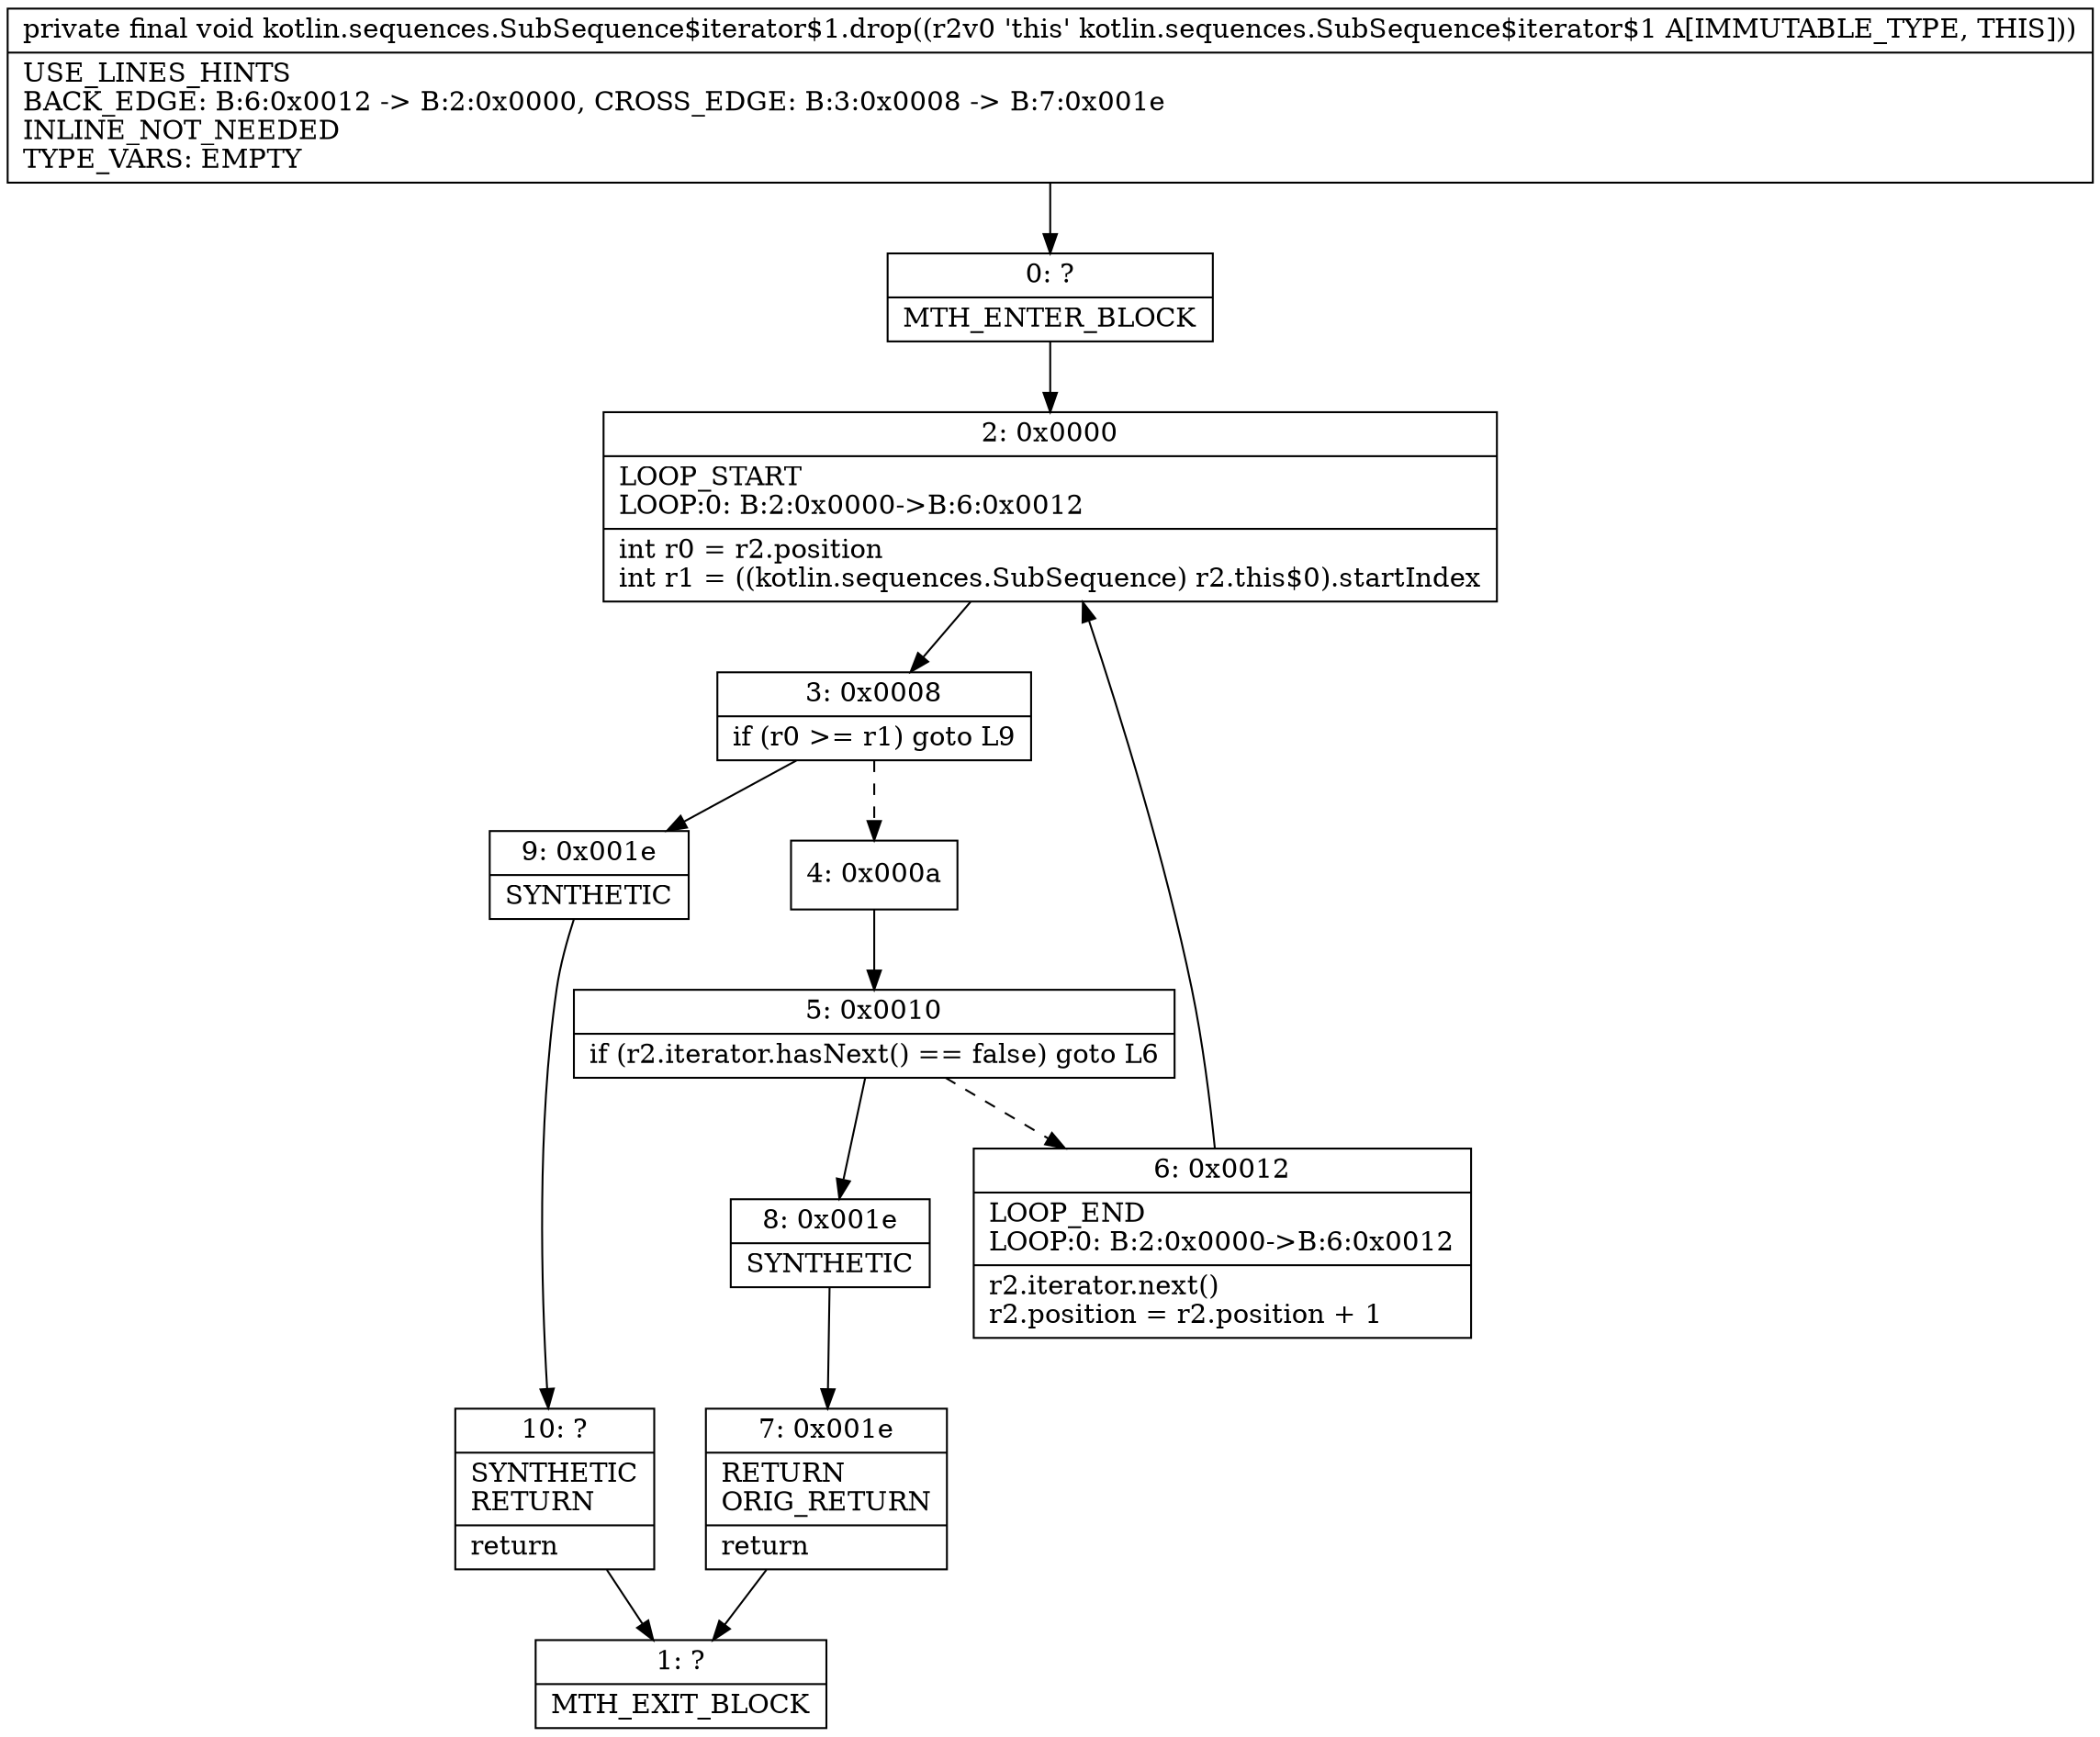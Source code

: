 digraph "CFG forkotlin.sequences.SubSequence$iterator$1.drop()V" {
Node_0 [shape=record,label="{0\:\ ?|MTH_ENTER_BLOCK\l}"];
Node_2 [shape=record,label="{2\:\ 0x0000|LOOP_START\lLOOP:0: B:2:0x0000\-\>B:6:0x0012\l|int r0 = r2.position\lint r1 = ((kotlin.sequences.SubSequence) r2.this$0).startIndex\l}"];
Node_3 [shape=record,label="{3\:\ 0x0008|if (r0 \>= r1) goto L9\l}"];
Node_4 [shape=record,label="{4\:\ 0x000a}"];
Node_5 [shape=record,label="{5\:\ 0x0010|if (r2.iterator.hasNext() == false) goto L6\l}"];
Node_6 [shape=record,label="{6\:\ 0x0012|LOOP_END\lLOOP:0: B:2:0x0000\-\>B:6:0x0012\l|r2.iterator.next()\lr2.position = r2.position + 1\l}"];
Node_8 [shape=record,label="{8\:\ 0x001e|SYNTHETIC\l}"];
Node_7 [shape=record,label="{7\:\ 0x001e|RETURN\lORIG_RETURN\l|return\l}"];
Node_1 [shape=record,label="{1\:\ ?|MTH_EXIT_BLOCK\l}"];
Node_9 [shape=record,label="{9\:\ 0x001e|SYNTHETIC\l}"];
Node_10 [shape=record,label="{10\:\ ?|SYNTHETIC\lRETURN\l|return\l}"];
MethodNode[shape=record,label="{private final void kotlin.sequences.SubSequence$iterator$1.drop((r2v0 'this' kotlin.sequences.SubSequence$iterator$1 A[IMMUTABLE_TYPE, THIS]))  | USE_LINES_HINTS\lBACK_EDGE: B:6:0x0012 \-\> B:2:0x0000, CROSS_EDGE: B:3:0x0008 \-\> B:7:0x001e\lINLINE_NOT_NEEDED\lTYPE_VARS: EMPTY\l}"];
MethodNode -> Node_0;Node_0 -> Node_2;
Node_2 -> Node_3;
Node_3 -> Node_4[style=dashed];
Node_3 -> Node_9;
Node_4 -> Node_5;
Node_5 -> Node_6[style=dashed];
Node_5 -> Node_8;
Node_6 -> Node_2;
Node_8 -> Node_7;
Node_7 -> Node_1;
Node_9 -> Node_10;
Node_10 -> Node_1;
}

